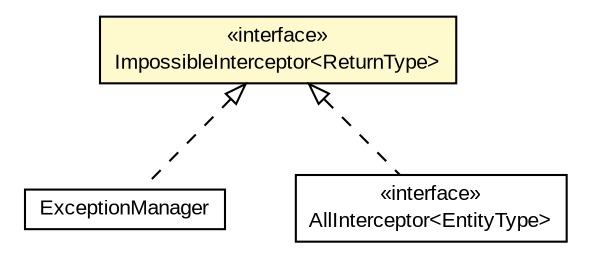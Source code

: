 #!/usr/local/bin/dot
#
# Class diagram 
# Generated by UMLGraph version 5.1 (http://www.umlgraph.org/)
#

digraph G {
	edge [fontname="arial",fontsize=10,labelfontname="arial",labelfontsize=10];
	node [fontname="arial",fontsize=10,shape=plaintext];
	nodesep=0.25;
	ranksep=0.5;
	// io.nextweb.operations.exceptions.ExceptionManager
	c2365 [label=<<table title="io.nextweb.operations.exceptions.ExceptionManager" border="0" cellborder="1" cellspacing="0" cellpadding="2" port="p" href="./ExceptionManager.html">
		<tr><td><table border="0" cellspacing="0" cellpadding="1">
<tr><td align="center" balign="center"> ExceptionManager </td></tr>
		</table></td></tr>
		</table>>, fontname="arial", fontcolor="black", fontsize=10.0];
	// io.nextweb.operations.exceptions.ImpossibleInterceptor<ReturnType>
	c2366 [label=<<table title="io.nextweb.operations.exceptions.ImpossibleInterceptor" border="0" cellborder="1" cellspacing="0" cellpadding="2" port="p" bgcolor="lemonChiffon" href="./ImpossibleInterceptor.html">
		<tr><td><table border="0" cellspacing="0" cellpadding="1">
<tr><td align="center" balign="center"> &#171;interface&#187; </td></tr>
<tr><td align="center" balign="center"> ImpossibleInterceptor&lt;ReturnType&gt; </td></tr>
		</table></td></tr>
		</table>>, fontname="arial", fontcolor="black", fontsize=10.0];
	// io.nextweb.operations.exceptions.AllInterceptor<EntityType>
	c2369 [label=<<table title="io.nextweb.operations.exceptions.AllInterceptor" border="0" cellborder="1" cellspacing="0" cellpadding="2" port="p" href="./AllInterceptor.html">
		<tr><td><table border="0" cellspacing="0" cellpadding="1">
<tr><td align="center" balign="center"> &#171;interface&#187; </td></tr>
<tr><td align="center" balign="center"> AllInterceptor&lt;EntityType&gt; </td></tr>
		</table></td></tr>
		</table>>, fontname="arial", fontcolor="black", fontsize=10.0];
	//io.nextweb.operations.exceptions.ExceptionManager implements io.nextweb.operations.exceptions.ImpossibleInterceptor<ReturnType>
	c2366:p -> c2365:p [dir=back,arrowtail=empty,style=dashed];
	//io.nextweb.operations.exceptions.AllInterceptor<EntityType> implements io.nextweb.operations.exceptions.ImpossibleInterceptor<ReturnType>
	c2366:p -> c2369:p [dir=back,arrowtail=empty,style=dashed];
}

